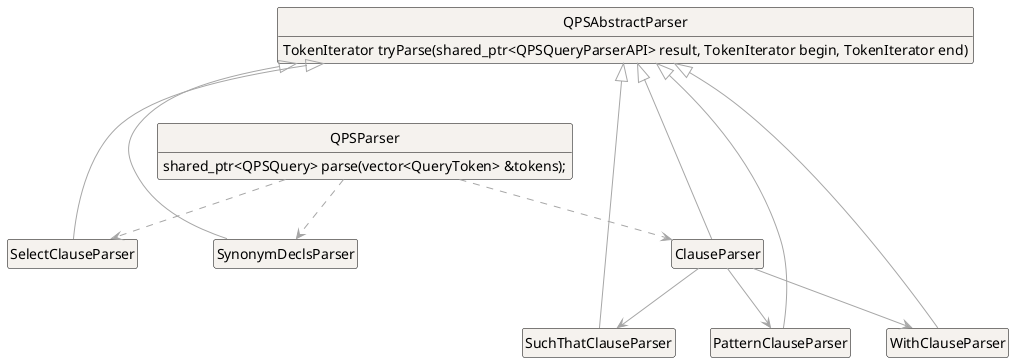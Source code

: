 @startuml


skinparam classAttributeIconSize 0

hide method
hide attribute
hide circle

skinparam class {
    BackgroundColor #F5F2EE
    ArrowColor #a6a6a6
    BorderColor #000000
}

show QPSParser method
class QPSParser {
shared_ptr<QPSQuery> parse(vector<QueryToken> &tokens);
}

show QPSAbstractParser method
class QPSAbstractParser {
TokenIterator tryParse(shared_ptr<QPSQueryParserAPI> result, TokenIterator begin, TokenIterator end)
}

SelectClauseParser -up|> QPSAbstractParser
SynonymDeclsParser -up|> QPSAbstractParser
ClauseParser -up|> QPSAbstractParser
SuchThatClauseParser -up|> QPSAbstractParser
PatternClauseParser -up|> QPSAbstractParser
WithClauseParser -up|> QPSAbstractParser

QPSParser .down.> SynonymDeclsParser
QPSParser .down.> SelectClauseParser
QPSParser .down.> ClauseParser

ClauseParser -down-> SuchThatClauseParser
ClauseParser -down-> PatternClauseParser
ClauseParser -down-> WithClauseParser
QPSParser .up[hidden].> QPSAbstractParser

@enduml